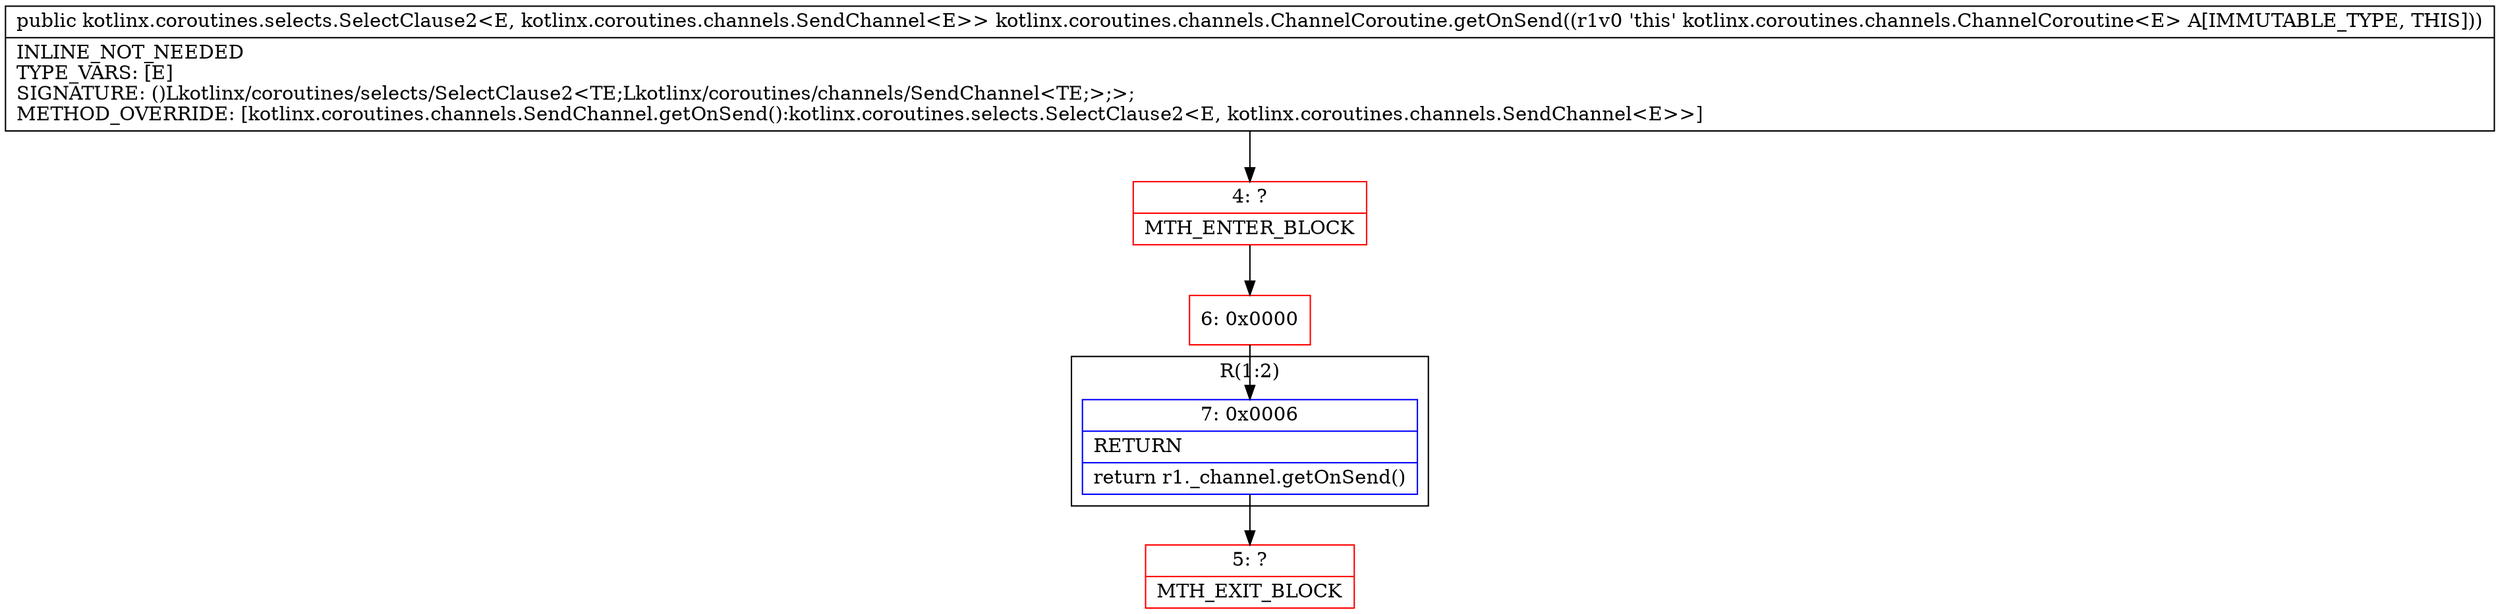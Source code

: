 digraph "CFG forkotlinx.coroutines.channels.ChannelCoroutine.getOnSend()Lkotlinx\/coroutines\/selects\/SelectClause2;" {
subgraph cluster_Region_1824701564 {
label = "R(1:2)";
node [shape=record,color=blue];
Node_7 [shape=record,label="{7\:\ 0x0006|RETURN\l|return r1._channel.getOnSend()\l}"];
}
Node_4 [shape=record,color=red,label="{4\:\ ?|MTH_ENTER_BLOCK\l}"];
Node_6 [shape=record,color=red,label="{6\:\ 0x0000}"];
Node_5 [shape=record,color=red,label="{5\:\ ?|MTH_EXIT_BLOCK\l}"];
MethodNode[shape=record,label="{public kotlinx.coroutines.selects.SelectClause2\<E, kotlinx.coroutines.channels.SendChannel\<E\>\> kotlinx.coroutines.channels.ChannelCoroutine.getOnSend((r1v0 'this' kotlinx.coroutines.channels.ChannelCoroutine\<E\> A[IMMUTABLE_TYPE, THIS]))  | INLINE_NOT_NEEDED\lTYPE_VARS: [E]\lSIGNATURE: ()Lkotlinx\/coroutines\/selects\/SelectClause2\<TE;Lkotlinx\/coroutines\/channels\/SendChannel\<TE;\>;\>;\lMETHOD_OVERRIDE: [kotlinx.coroutines.channels.SendChannel.getOnSend():kotlinx.coroutines.selects.SelectClause2\<E, kotlinx.coroutines.channels.SendChannel\<E\>\>]\l}"];
MethodNode -> Node_4;Node_7 -> Node_5;
Node_4 -> Node_6;
Node_6 -> Node_7;
}

